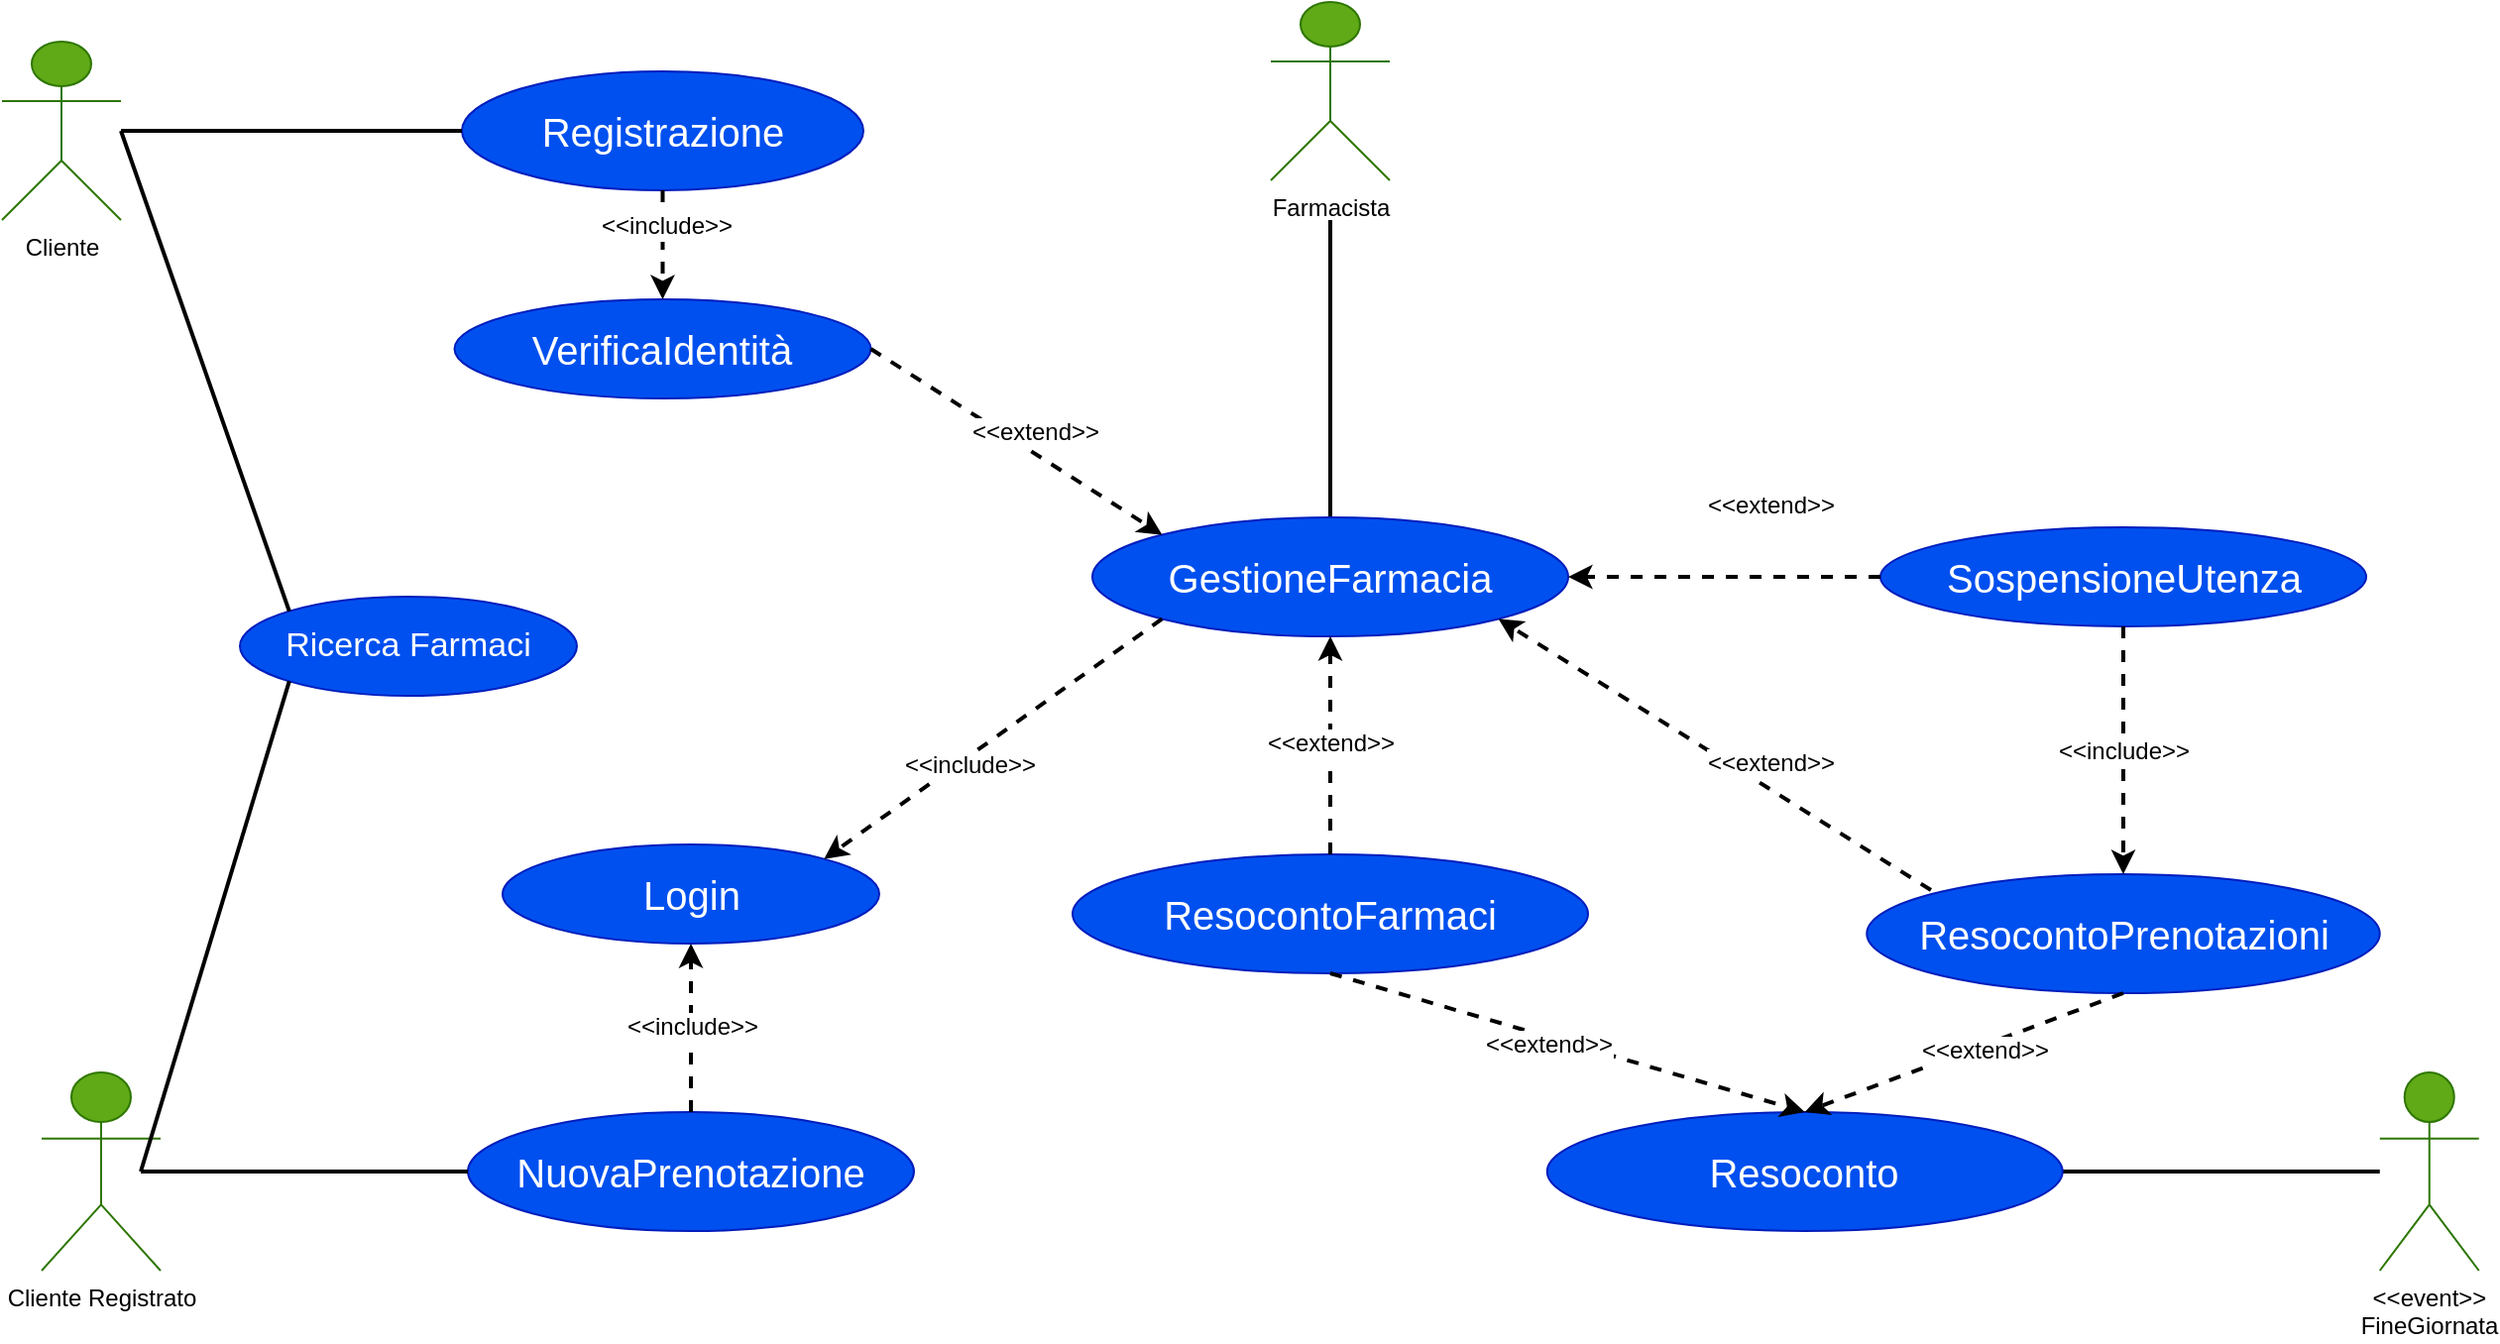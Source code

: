 <mxfile version="14.5.8" type="device"><diagram id="KBcCW-XA1EOB9qhD3Pey" name="Page-1"><mxGraphModel dx="1550" dy="841" grid="1" gridSize="10" guides="1" tooltips="1" connect="1" arrows="1" fold="1" page="1" pageScale="1" pageWidth="850" pageHeight="1100" math="0" shadow="0"><root><mxCell id="0"/><mxCell id="1" parent="0"/><mxCell id="H_CUZwKDbVBgIrVZWyXb-1" value="" style="endArrow=none;html=1;shadow=0;strokeWidth=2;fontSize=17;fontColor=#000000;exitX=0.5;exitY=0;exitDx=0;exitDy=0;fillColor=#1ba1e2;" edge="1" parent="1" source="H_CUZwKDbVBgIrVZWyXb-5"><mxGeometry width="50" height="50" relative="1" as="geometry"><mxPoint x="1428.12" y="270" as="sourcePoint"/><mxPoint x="1180" y="310" as="targetPoint"/></mxGeometry></mxCell><mxCell id="H_CUZwKDbVBgIrVZWyXb-2" value="&lt;font style=&quot;font-size: 20px&quot;&gt;Registrazione&lt;/font&gt;" style="ellipse;whiteSpace=wrap;html=1;fillColor=#0050ef;strokeColor=#001DBC;labelBackgroundColor=none;fontColor=#ffffff;" vertex="1" parent="1"><mxGeometry x="742" y="235" width="202.5" height="60" as="geometry"/></mxCell><mxCell id="H_CUZwKDbVBgIrVZWyXb-3" value="Cliente" style="shape=umlActor;verticalLabelPosition=bottom;verticalAlign=top;html=1;outlineConnect=0;labelBackgroundColor=none;fillColor=#60a917;strokeColor=#2D7600;" vertex="1" parent="1"><mxGeometry x="510" y="220" width="60" height="90" as="geometry"/></mxCell><mxCell id="H_CUZwKDbVBgIrVZWyXb-4" value="&lt;div&gt;Cliente Registrato&lt;/div&gt;" style="shape=umlActor;verticalLabelPosition=bottom;verticalAlign=top;html=1;outlineConnect=0;labelBackgroundColor=none;fillColor=#60a917;strokeColor=#2D7600;" vertex="1" parent="1"><mxGeometry x="530" y="740" width="60" height="100" as="geometry"/></mxCell><mxCell id="H_CUZwKDbVBgIrVZWyXb-5" value="GestioneFarmacia" style="ellipse;whiteSpace=wrap;html=1;labelBackgroundColor=none;fillColor=#0050ef;strokeColor=#001DBC;fontSize=20;fontColor=#ffffff;" vertex="1" parent="1"><mxGeometry x="1060" y="460" width="240" height="60" as="geometry"/></mxCell><mxCell id="H_CUZwKDbVBgIrVZWyXb-6" value="NuovaPrenotazione" style="ellipse;whiteSpace=wrap;html=1;labelBackgroundColor=none;fontSize=20;fillColor=#0050ef;strokeColor=#001DBC;fontColor=#ffffff;" vertex="1" parent="1"><mxGeometry x="745" y="760" width="225" height="60" as="geometry"/></mxCell><mxCell id="H_CUZwKDbVBgIrVZWyXb-7" value="" style="endArrow=classic;html=1;shadow=0;strokeColor=#000000;strokeWidth=2;fontSize=13;dashed=1;exitX=0.5;exitY=0;exitDx=0;exitDy=0;entryX=0.5;entryY=1;entryDx=0;entryDy=0;" edge="1" parent="1" source="H_CUZwKDbVBgIrVZWyXb-6" target="H_CUZwKDbVBgIrVZWyXb-9"><mxGeometry width="50" height="50" relative="1" as="geometry"><mxPoint x="720" y="745" as="sourcePoint"/><mxPoint x="770" y="695" as="targetPoint"/><Array as="points"/></mxGeometry></mxCell><mxCell id="H_CUZwKDbVBgIrVZWyXb-8" value="&amp;lt;&amp;lt;include&amp;gt;&amp;gt;" style="edgeLabel;html=1;align=center;verticalAlign=middle;resizable=0;points=[];fontSize=12;fontColor=#000000;" vertex="1" connectable="0" parent="H_CUZwKDbVBgIrVZWyXb-7"><mxGeometry x="0.327" y="-1" relative="1" as="geometry"><mxPoint x="-1" y="13" as="offset"/></mxGeometry></mxCell><mxCell id="H_CUZwKDbVBgIrVZWyXb-9" value="&lt;div&gt;Login&lt;/div&gt;" style="ellipse;whiteSpace=wrap;html=1;labelBackgroundColor=none;fontSize=20;fillColor=#0050ef;strokeColor=#001DBC;fontColor=#ffffff;" vertex="1" parent="1"><mxGeometry x="762.5" y="625" width="190" height="50" as="geometry"/></mxCell><mxCell id="H_CUZwKDbVBgIrVZWyXb-10" value="VerificaIdentità" style="ellipse;whiteSpace=wrap;html=1;labelBackgroundColor=none;fontSize=20;fillColor=#0050ef;strokeColor=#001DBC;fontColor=#ffffff;" vertex="1" parent="1"><mxGeometry x="738.25" y="350" width="210" height="50" as="geometry"/></mxCell><mxCell id="H_CUZwKDbVBgIrVZWyXb-11" value="" style="endArrow=classic;html=1;shadow=0;dashed=1;strokeColor=#000000;strokeWidth=2;fontSize=20;fontColor=#000000;exitX=0.5;exitY=1;exitDx=0;exitDy=0;entryX=0.5;entryY=0;entryDx=0;entryDy=0;" edge="1" parent="1" source="H_CUZwKDbVBgIrVZWyXb-2" target="H_CUZwKDbVBgIrVZWyXb-10"><mxGeometry width="50" height="50" relative="1" as="geometry"><mxPoint x="1050" y="545" as="sourcePoint"/><mxPoint x="1100" y="495" as="targetPoint"/></mxGeometry></mxCell><mxCell id="H_CUZwKDbVBgIrVZWyXb-12" value="&amp;lt;&amp;lt;include&amp;gt;&amp;gt;" style="edgeLabel;html=1;align=center;verticalAlign=middle;resizable=0;points=[];fontSize=12;fontColor=#000000;" vertex="1" connectable="0" parent="H_CUZwKDbVBgIrVZWyXb-11"><mxGeometry x="0.276" y="1" relative="1" as="geometry"><mxPoint y="-17" as="offset"/></mxGeometry></mxCell><mxCell id="H_CUZwKDbVBgIrVZWyXb-13" value="" style="endArrow=classic;html=1;shadow=0;dashed=1;strokeColor=#000000;strokeWidth=2;fontSize=12;fontColor=#000000;exitX=1;exitY=0.5;exitDx=0;exitDy=0;entryX=0;entryY=0;entryDx=0;entryDy=0;" edge="1" parent="1" source="H_CUZwKDbVBgIrVZWyXb-10" target="H_CUZwKDbVBgIrVZWyXb-5"><mxGeometry width="50" height="50" relative="1" as="geometry"><mxPoint x="1050" y="475" as="sourcePoint"/><mxPoint x="1110" y="515" as="targetPoint"/></mxGeometry></mxCell><mxCell id="H_CUZwKDbVBgIrVZWyXb-14" value="&amp;lt;&amp;lt;extend&amp;gt;&amp;gt;" style="edgeLabel;html=1;align=center;verticalAlign=middle;resizable=0;points=[];fontSize=12;fontColor=#000000;" vertex="1" connectable="0" parent="H_CUZwKDbVBgIrVZWyXb-13"><mxGeometry x="-0.245" y="3" relative="1" as="geometry"><mxPoint x="25.1" y="9.15" as="offset"/></mxGeometry></mxCell><mxCell id="H_CUZwKDbVBgIrVZWyXb-15" value="Ricerca Farmaci" style="ellipse;whiteSpace=wrap;html=1;labelBackgroundColor=none;fontSize=17;fillColor=#0050ef;strokeColor=#001DBC;fontColor=#ffffff;" vertex="1" parent="1"><mxGeometry x="630" y="500" width="170" height="50" as="geometry"/></mxCell><mxCell id="H_CUZwKDbVBgIrVZWyXb-16" value="" style="endArrow=none;html=1;shadow=0;strokeWidth=2;fontSize=17;fontColor=#000000;entryX=0;entryY=1;entryDx=0;entryDy=0;fillColor=#1ba1e2;" edge="1" parent="1" target="H_CUZwKDbVBgIrVZWyXb-15"><mxGeometry width="50" height="50" relative="1" as="geometry"><mxPoint x="580" y="790" as="sourcePoint"/><mxPoint x="620" y="685" as="targetPoint"/></mxGeometry></mxCell><mxCell id="H_CUZwKDbVBgIrVZWyXb-17" value="" style="endArrow=none;html=1;shadow=0;strokeWidth=2;fontSize=17;fontColor=#000000;entryX=0;entryY=0.5;entryDx=0;entryDy=0;fillColor=#1ba1e2;" edge="1" parent="1" target="H_CUZwKDbVBgIrVZWyXb-6"><mxGeometry width="50" height="50" relative="1" as="geometry"><mxPoint x="580" y="790" as="sourcePoint"/><mxPoint x="660" y="785" as="targetPoint"/></mxGeometry></mxCell><mxCell id="H_CUZwKDbVBgIrVZWyXb-18" value="" style="endArrow=none;html=1;shadow=0;strokeWidth=2;fontSize=17;fontColor=#000000;exitX=0;exitY=0;exitDx=0;exitDy=0;fillColor=#1ba1e2;" edge="1" parent="1" source="H_CUZwKDbVBgIrVZWyXb-15"><mxGeometry width="50" height="50" relative="1" as="geometry"><mxPoint x="620" y="415" as="sourcePoint"/><mxPoint x="570" y="265" as="targetPoint"/></mxGeometry></mxCell><mxCell id="H_CUZwKDbVBgIrVZWyXb-19" value="" style="endArrow=none;html=1;shadow=0;strokeWidth=2;fontSize=17;fontColor=#000000;entryX=0;entryY=0.5;entryDx=0;entryDy=0;fillColor=#1ba1e2;" edge="1" parent="1" source="H_CUZwKDbVBgIrVZWyXb-3" target="H_CUZwKDbVBgIrVZWyXb-2"><mxGeometry width="50" height="50" relative="1" as="geometry"><mxPoint x="580" y="265" as="sourcePoint"/><mxPoint x="690" y="265" as="targetPoint"/></mxGeometry></mxCell><mxCell id="H_CUZwKDbVBgIrVZWyXb-20" value="SospensioneUtenza" style="ellipse;whiteSpace=wrap;html=1;labelBackgroundColor=none;fontSize=20;fillColor=#0050ef;strokeColor=#001DBC;direction=west;fontColor=#ffffff;" vertex="1" parent="1"><mxGeometry x="1457.5" y="465" width="245" height="50" as="geometry"/></mxCell><mxCell id="H_CUZwKDbVBgIrVZWyXb-21" value="" style="endArrow=classic;html=1;shadow=0;strokeColor=#000000;strokeWidth=2;fontSize=13;fontColor=#000000;entryX=1;entryY=0.5;entryDx=0;entryDy=0;dashed=1;" edge="1" parent="1" source="H_CUZwKDbVBgIrVZWyXb-20" target="H_CUZwKDbVBgIrVZWyXb-5"><mxGeometry width="50" height="50" relative="1" as="geometry"><mxPoint x="958.12" y="310" as="sourcePoint"/><mxPoint x="1008.12" y="260" as="targetPoint"/></mxGeometry></mxCell><mxCell id="H_CUZwKDbVBgIrVZWyXb-22" value="&amp;lt;&amp;lt;extend&amp;gt;&amp;gt;" style="edgeLabel;html=1;align=center;verticalAlign=middle;resizable=0;points=[];fontSize=12;fontColor=#000000;" vertex="1" connectable="0" parent="H_CUZwKDbVBgIrVZWyXb-21"><mxGeometry x="-0.312" y="-2" relative="1" as="geometry"><mxPoint x="-2" y="-34.71" as="offset"/></mxGeometry></mxCell><mxCell id="H_CUZwKDbVBgIrVZWyXb-23" value="&lt;div&gt;&amp;lt;&amp;lt;event&amp;gt;&amp;gt;&lt;/div&gt;&lt;div&gt;FineGiornata&lt;br&gt;&lt;/div&gt;" style="shape=umlActor;verticalLabelPosition=bottom;verticalAlign=top;html=1;outlineConnect=0;labelBackgroundColor=none;fontSize=12;fillColor=#60a917;strokeColor=#2D7600;" vertex="1" parent="1"><mxGeometry x="1709.37" y="740" width="50" height="100" as="geometry"/></mxCell><mxCell id="H_CUZwKDbVBgIrVZWyXb-24" value="ResocontoPrenotazioni" style="ellipse;whiteSpace=wrap;html=1;labelBackgroundColor=none;fontSize=20;fillColor=#0050ef;strokeColor=#001DBC;fontColor=#ffffff;" vertex="1" parent="1"><mxGeometry x="1450.62" y="640" width="258.75" height="60" as="geometry"/></mxCell><mxCell id="H_CUZwKDbVBgIrVZWyXb-25" value="" style="endArrow=none;html=1;shadow=0;strokeWidth=2;fontSize=20;fontColor=#000000;exitX=1;exitY=0.5;exitDx=0;exitDy=0;fillColor=#1ba1e2;" edge="1" parent="1" source="H_CUZwKDbVBgIrVZWyXb-28" target="H_CUZwKDbVBgIrVZWyXb-23"><mxGeometry width="50" height="50" relative="1" as="geometry"><mxPoint x="1426.87" y="750" as="sourcePoint"/><mxPoint x="1700" y="790" as="targetPoint"/><Array as="points"/></mxGeometry></mxCell><mxCell id="H_CUZwKDbVBgIrVZWyXb-26" value="" style="endArrow=classic;html=1;shadow=0;strokeColor=#000000;strokeWidth=2;fontSize=20;fontColor=#000000;exitX=0.5;exitY=0;exitDx=0;exitDy=0;entryX=0.5;entryY=0;entryDx=0;entryDy=0;dashed=1;" edge="1" parent="1" source="H_CUZwKDbVBgIrVZWyXb-20" target="H_CUZwKDbVBgIrVZWyXb-24"><mxGeometry width="50" height="50" relative="1" as="geometry"><mxPoint x="1245.62" y="570" as="sourcePoint"/><mxPoint x="1295.62" y="520" as="targetPoint"/></mxGeometry></mxCell><mxCell id="H_CUZwKDbVBgIrVZWyXb-27" value="&amp;lt;&amp;lt;include&amp;gt;&amp;gt;" style="edgeLabel;html=1;align=center;verticalAlign=middle;resizable=0;points=[];fontSize=12;fontColor=#000000;" vertex="1" connectable="0" parent="H_CUZwKDbVBgIrVZWyXb-26"><mxGeometry x="0.2" y="-1" relative="1" as="geometry"><mxPoint x="1" y="-12.35" as="offset"/></mxGeometry></mxCell><mxCell id="H_CUZwKDbVBgIrVZWyXb-28" value="Resoconto" style="ellipse;whiteSpace=wrap;html=1;fillColor=#0050ef;strokeColor=#001DBC;fontSize=20;fontColor=#ffffff;" vertex="1" parent="1"><mxGeometry x="1289.37" y="760" width="260" height="60" as="geometry"/></mxCell><mxCell id="H_CUZwKDbVBgIrVZWyXb-29" value="" style="endArrow=classic;html=1;fontSize=20;exitX=0.5;exitY=1;exitDx=0;exitDy=0;entryX=0.5;entryY=0;entryDx=0;entryDy=0;dashed=1;strokeWidth=2;" edge="1" parent="1" source="H_CUZwKDbVBgIrVZWyXb-24" target="H_CUZwKDbVBgIrVZWyXb-28"><mxGeometry width="50" height="50" relative="1" as="geometry"><mxPoint x="1295.62" y="770" as="sourcePoint"/><mxPoint x="1345.62" y="720" as="targetPoint"/></mxGeometry></mxCell><mxCell id="H_CUZwKDbVBgIrVZWyXb-30" value="&amp;lt;&amp;lt;extend&amp;gt;&amp;gt;" style="edgeLabel;html=1;align=center;verticalAlign=middle;resizable=0;points=[];fontSize=12;" vertex="1" connectable="0" parent="H_CUZwKDbVBgIrVZWyXb-29"><mxGeometry x="0.228" y="3" relative="1" as="geometry"><mxPoint x="27.32" y="-11.18" as="offset"/></mxGeometry></mxCell><mxCell id="H_CUZwKDbVBgIrVZWyXb-31" value="ResocontoFarmaci" style="ellipse;whiteSpace=wrap;html=1;fontSize=20;fillColor=#0050ef;strokeColor=#001DBC;fontColor=#ffffff;" vertex="1" parent="1"><mxGeometry x="1050" y="630" width="260" height="60" as="geometry"/></mxCell><mxCell id="H_CUZwKDbVBgIrVZWyXb-32" value="" style="endArrow=classic;html=1;dashed=1;fontSize=20;exitX=0.5;exitY=1;exitDx=0;exitDy=0;entryX=0.5;entryY=0;entryDx=0;entryDy=0;strokeWidth=2;" edge="1" parent="1" source="H_CUZwKDbVBgIrVZWyXb-31" target="H_CUZwKDbVBgIrVZWyXb-28"><mxGeometry width="50" height="50" relative="1" as="geometry"><mxPoint x="1495.62" y="760" as="sourcePoint"/><mxPoint x="1545.62" y="710" as="targetPoint"/></mxGeometry></mxCell><mxCell id="H_CUZwKDbVBgIrVZWyXb-33" value="&amp;lt;&amp;lt;extend&amp;gt;&amp;gt;" style="edgeLabel;html=1;align=center;verticalAlign=middle;resizable=0;points=[];fontSize=12;" vertex="1" connectable="0" parent="H_CUZwKDbVBgIrVZWyXb-32"><mxGeometry x="0.215" y="2" relative="1" as="geometry"><mxPoint x="-36.62" y="-4.53" as="offset"/></mxGeometry></mxCell><mxCell id="H_CUZwKDbVBgIrVZWyXb-34" value="" style="endArrow=classic;html=1;dashed=1;fontSize=12;exitX=0;exitY=1;exitDx=0;exitDy=0;entryX=1;entryY=0;entryDx=0;entryDy=0;strokeWidth=2;" edge="1" parent="1" source="H_CUZwKDbVBgIrVZWyXb-5" target="H_CUZwKDbVBgIrVZWyXb-9"><mxGeometry width="50" height="50" relative="1" as="geometry"><mxPoint x="1050" y="565" as="sourcePoint"/><mxPoint x="1100" y="515" as="targetPoint"/></mxGeometry></mxCell><mxCell id="H_CUZwKDbVBgIrVZWyXb-35" value="&amp;lt;&amp;lt;include&amp;gt;&amp;gt;" style="edgeLabel;html=1;align=center;verticalAlign=middle;resizable=0;points=[];fontSize=12;" vertex="1" connectable="0" parent="H_CUZwKDbVBgIrVZWyXb-34"><mxGeometry x="0.173" y="5" relative="1" as="geometry"><mxPoint y="-1" as="offset"/></mxGeometry></mxCell><mxCell id="H_CUZwKDbVBgIrVZWyXb-36" value="" style="endArrow=classic;html=1;shadow=0;dashed=1;strokeColor=#000000;strokeWidth=2;fontSize=12;fontColor=#000000;exitX=0.5;exitY=0;exitDx=0;exitDy=0;entryX=0.5;entryY=1;entryDx=0;entryDy=0;" edge="1" parent="1" source="H_CUZwKDbVBgIrVZWyXb-31" target="H_CUZwKDbVBgIrVZWyXb-5"><mxGeometry width="50" height="50" relative="1" as="geometry"><mxPoint x="1130" y="568.11" as="sourcePoint"/><mxPoint x="1276.897" y="731.897" as="targetPoint"/></mxGeometry></mxCell><mxCell id="H_CUZwKDbVBgIrVZWyXb-37" value="&amp;lt;&amp;lt;extend&amp;gt;&amp;gt;" style="edgeLabel;html=1;align=center;verticalAlign=middle;resizable=0;points=[];fontSize=12;fontColor=#000000;" vertex="1" connectable="0" parent="H_CUZwKDbVBgIrVZWyXb-36"><mxGeometry x="-0.245" y="3" relative="1" as="geometry"><mxPoint x="3" y="-15.0" as="offset"/></mxGeometry></mxCell><mxCell id="H_CUZwKDbVBgIrVZWyXb-38" value="Farmacista" style="shape=umlActor;verticalLabelPosition=bottom;verticalAlign=top;html=1;outlineConnect=0;labelBackgroundColor=none;fillColor=#60a917;strokeColor=#2D7600;" vertex="1" parent="1"><mxGeometry x="1150" y="200" width="60" height="90" as="geometry"/></mxCell><mxCell id="H_CUZwKDbVBgIrVZWyXb-39" value="" style="endArrow=classic;html=1;shadow=0;dashed=1;strokeColor=#000000;strokeWidth=2;fontSize=12;fontColor=#000000;exitX=0.125;exitY=0.133;exitDx=0;exitDy=0;entryX=1;entryY=1;entryDx=0;entryDy=0;exitPerimeter=0;" edge="1" parent="1" source="H_CUZwKDbVBgIrVZWyXb-24" target="H_CUZwKDbVBgIrVZWyXb-5"><mxGeometry width="50" height="50" relative="1" as="geometry"><mxPoint x="1360" y="590" as="sourcePoint"/><mxPoint x="1360" y="470" as="targetPoint"/></mxGeometry></mxCell><mxCell id="H_CUZwKDbVBgIrVZWyXb-40" value="&amp;lt;&amp;lt;extend&amp;gt;&amp;gt;" style="edgeLabel;html=1;align=center;verticalAlign=middle;resizable=0;points=[];fontSize=12;fontColor=#000000;" vertex="1" connectable="0" parent="H_CUZwKDbVBgIrVZWyXb-39"><mxGeometry x="-0.245" y="3" relative="1" as="geometry"><mxPoint x="3" y="-15.0" as="offset"/></mxGeometry></mxCell></root></mxGraphModel></diagram></mxfile>
